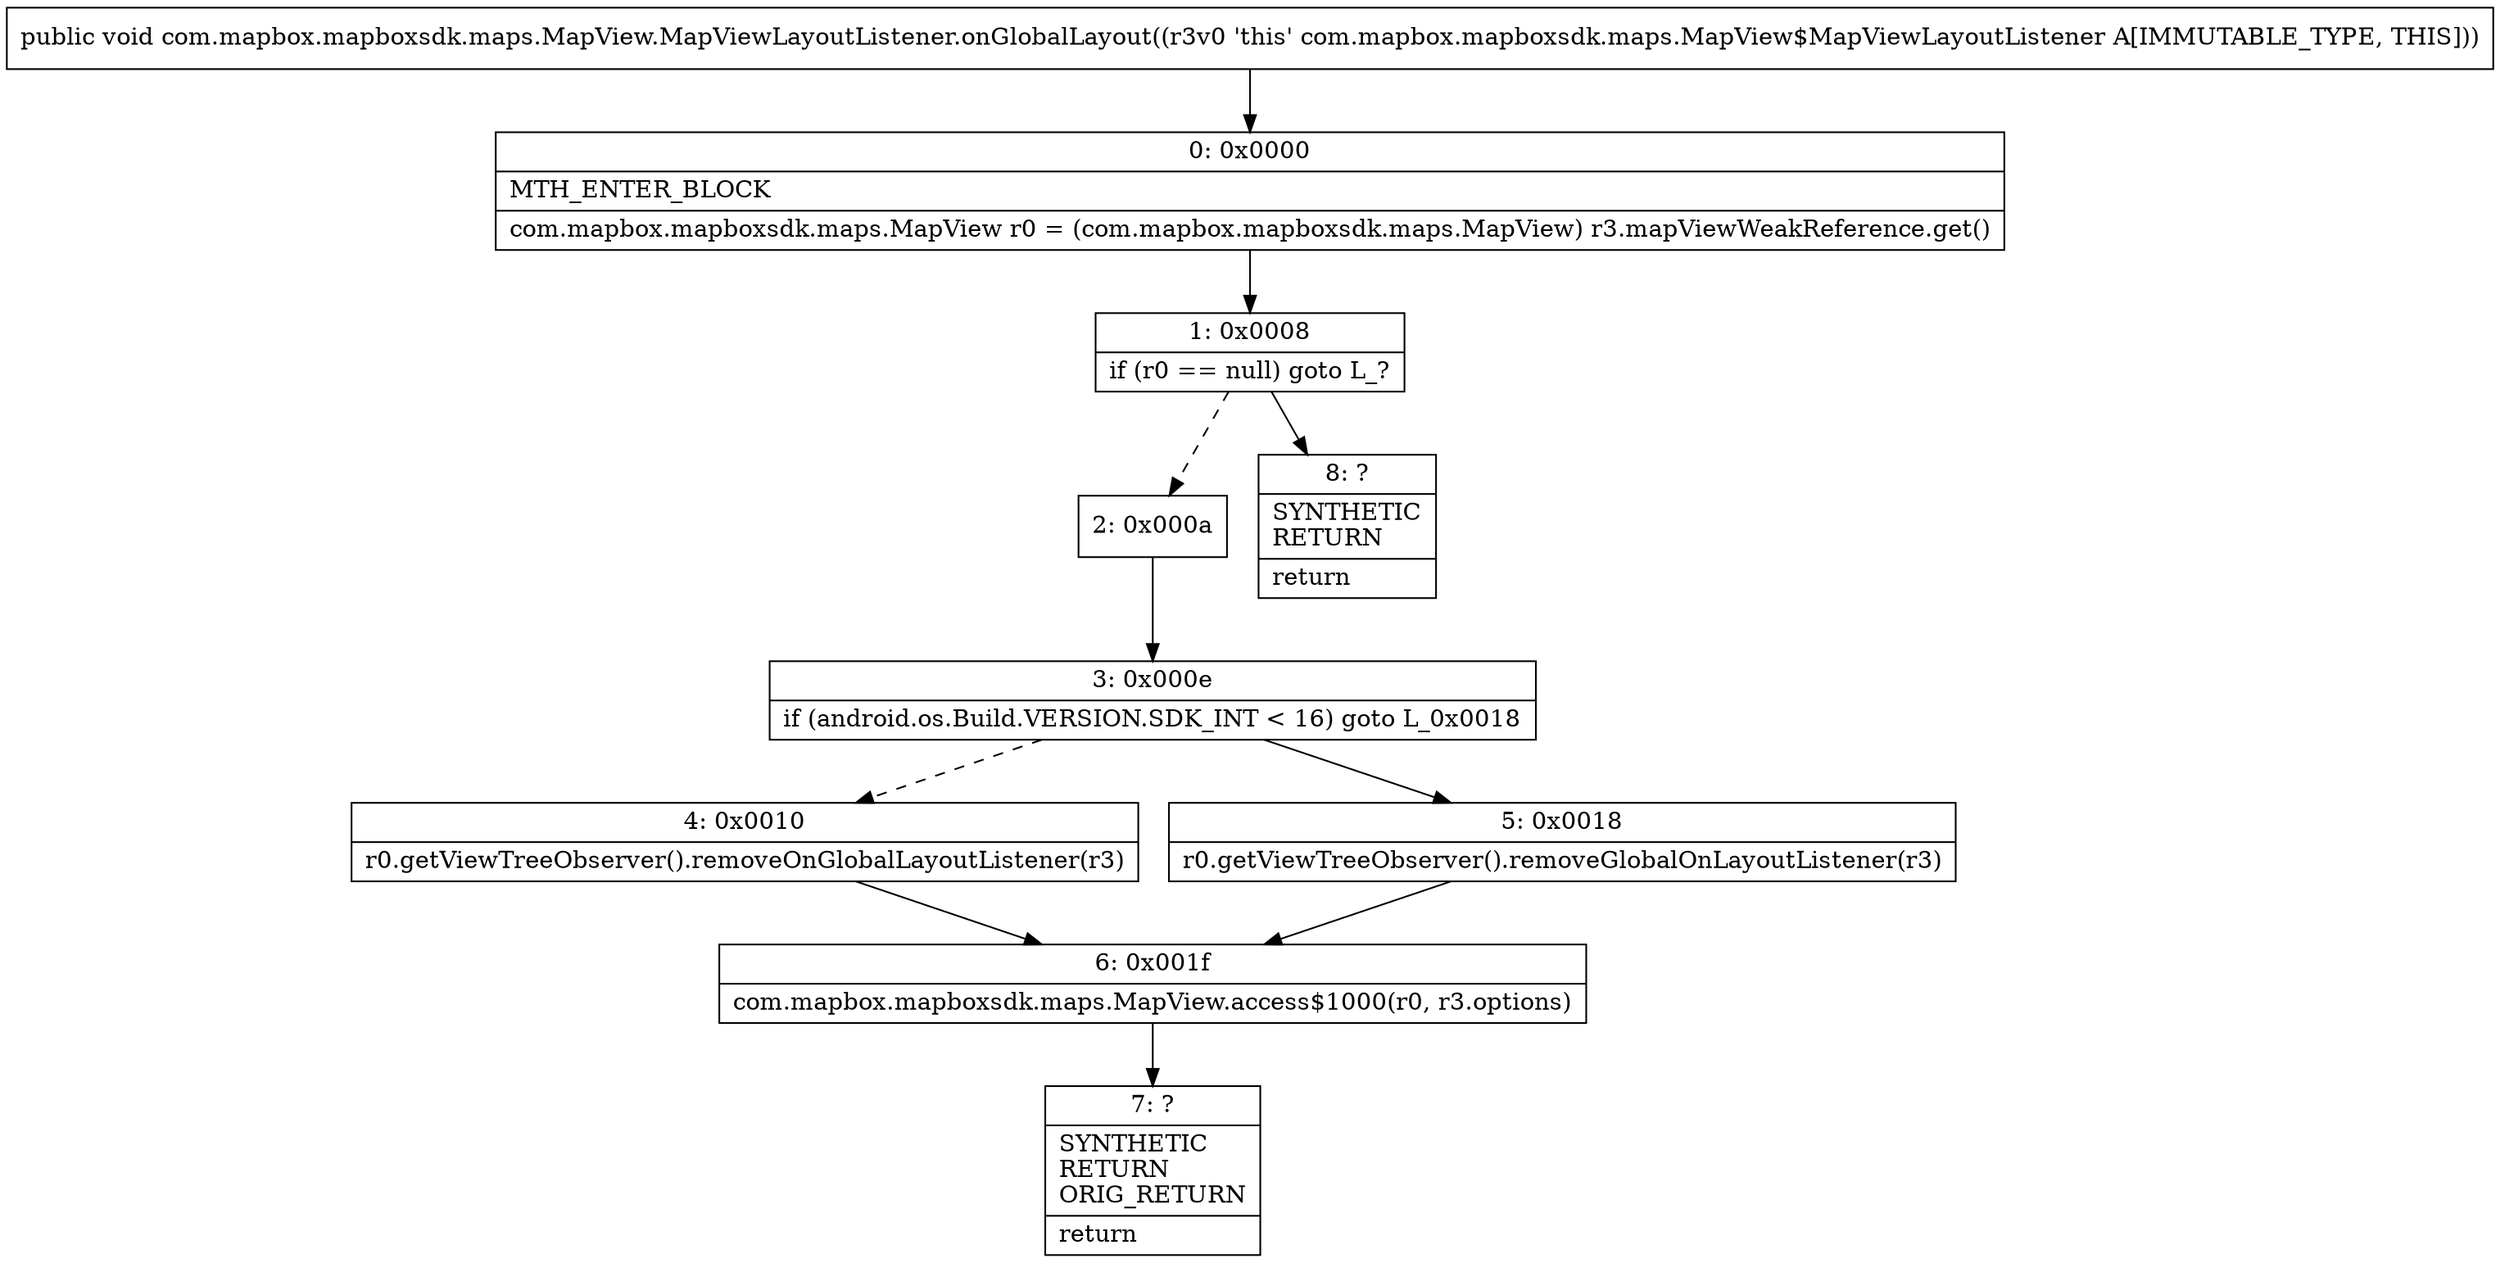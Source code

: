 digraph "CFG forcom.mapbox.mapboxsdk.maps.MapView.MapViewLayoutListener.onGlobalLayout()V" {
Node_0 [shape=record,label="{0\:\ 0x0000|MTH_ENTER_BLOCK\l|com.mapbox.mapboxsdk.maps.MapView r0 = (com.mapbox.mapboxsdk.maps.MapView) r3.mapViewWeakReference.get()\l}"];
Node_1 [shape=record,label="{1\:\ 0x0008|if (r0 == null) goto L_?\l}"];
Node_2 [shape=record,label="{2\:\ 0x000a}"];
Node_3 [shape=record,label="{3\:\ 0x000e|if (android.os.Build.VERSION.SDK_INT \< 16) goto L_0x0018\l}"];
Node_4 [shape=record,label="{4\:\ 0x0010|r0.getViewTreeObserver().removeOnGlobalLayoutListener(r3)\l}"];
Node_5 [shape=record,label="{5\:\ 0x0018|r0.getViewTreeObserver().removeGlobalOnLayoutListener(r3)\l}"];
Node_6 [shape=record,label="{6\:\ 0x001f|com.mapbox.mapboxsdk.maps.MapView.access$1000(r0, r3.options)\l}"];
Node_7 [shape=record,label="{7\:\ ?|SYNTHETIC\lRETURN\lORIG_RETURN\l|return\l}"];
Node_8 [shape=record,label="{8\:\ ?|SYNTHETIC\lRETURN\l|return\l}"];
MethodNode[shape=record,label="{public void com.mapbox.mapboxsdk.maps.MapView.MapViewLayoutListener.onGlobalLayout((r3v0 'this' com.mapbox.mapboxsdk.maps.MapView$MapViewLayoutListener A[IMMUTABLE_TYPE, THIS])) }"];
MethodNode -> Node_0;
Node_0 -> Node_1;
Node_1 -> Node_2[style=dashed];
Node_1 -> Node_8;
Node_2 -> Node_3;
Node_3 -> Node_4[style=dashed];
Node_3 -> Node_5;
Node_4 -> Node_6;
Node_5 -> Node_6;
Node_6 -> Node_7;
}


